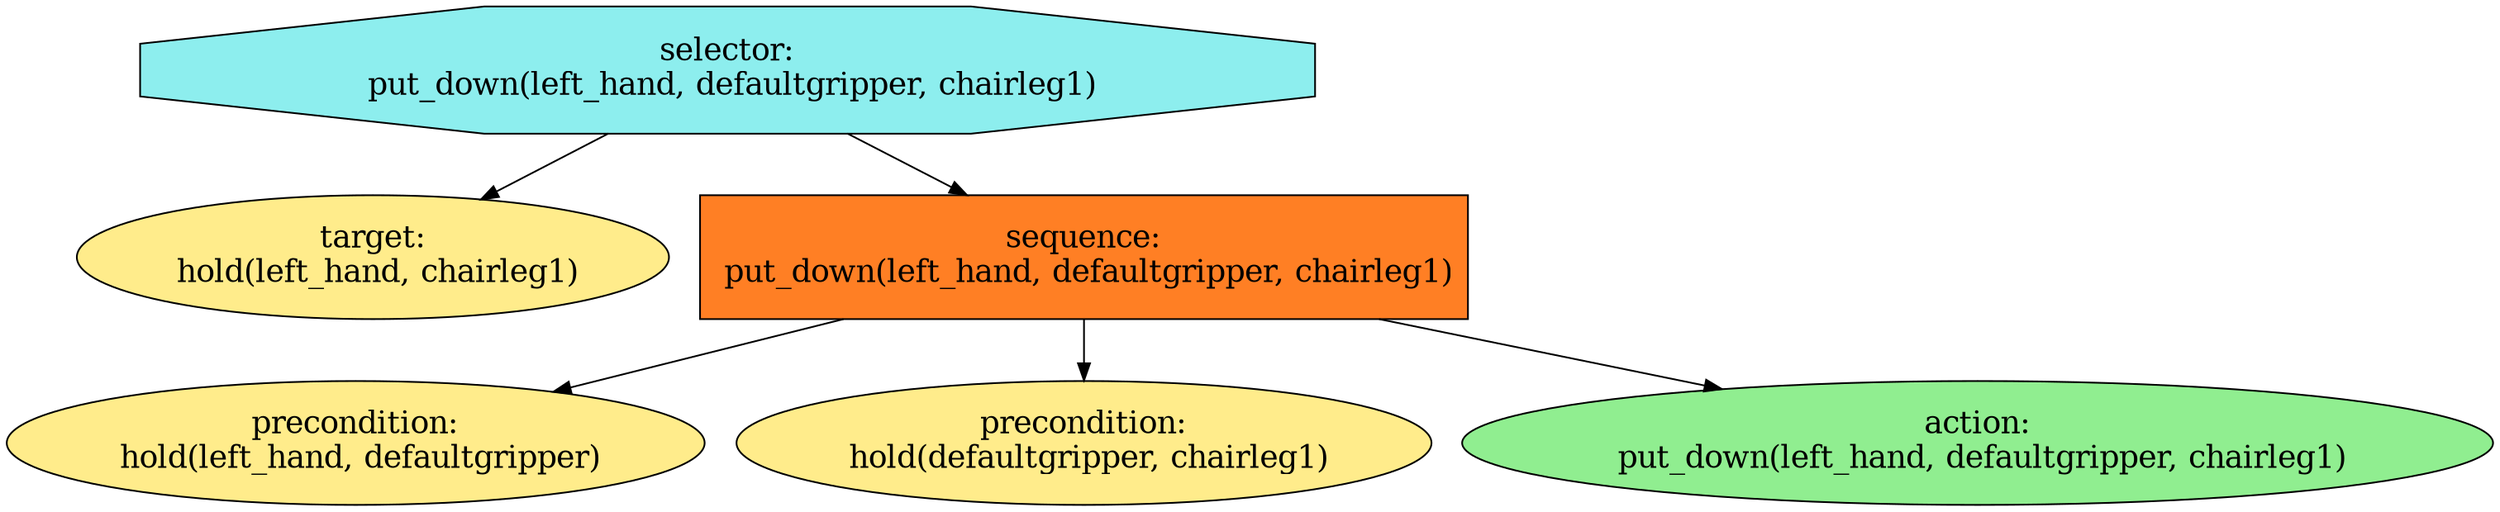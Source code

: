 digraph pastafarianism {
ordering=out;
graph [fontname="times-roman"];
node [fontname="times-roman"];
edge [fontname="times-roman"];
"selector:
 put_down(left_hand, defaultgripper, chairleg1)" [fillcolor=darkslategray2, fontcolor=black, fontsize=18, label="selector:
 put_down(left_hand, defaultgripper, chairleg1)", shape=octagon, style=filled];
"target:
 hold(left_hand, chairleg1)" [fillcolor=lightgoldenrod1, fontcolor=black, fontsize=18, height=1.0, label="target:
 hold(left_hand, chairleg1)", shape=ellipse, style=filled];
"selector:
 put_down(left_hand, defaultgripper, chairleg1)" -> "target:
 hold(left_hand, chairleg1)";
"sequence:
 put_down(left_hand, defaultgripper, chairleg1)" [fillcolor=chocolate1, fontcolor=black, fontsize=18, height=1.0, label="sequence:
 put_down(left_hand, defaultgripper, chairleg1)", shape=box, style=filled];
"selector:
 put_down(left_hand, defaultgripper, chairleg1)" -> "sequence:
 put_down(left_hand, defaultgripper, chairleg1)";
"precondition:
 hold(left_hand, defaultgripper)" [fillcolor=lightgoldenrod1, fontcolor=black, fontsize=18, height=1.0, label="precondition:
 hold(left_hand, defaultgripper)", shape=ellipse, style=filled];
"sequence:
 put_down(left_hand, defaultgripper, chairleg1)" -> "precondition:
 hold(left_hand, defaultgripper)";
"precondition:
 hold(defaultgripper, chairleg1)" [fillcolor=lightgoldenrod1, fontcolor=black, fontsize=18, height=1.0, label="precondition:
 hold(defaultgripper, chairleg1)", shape=ellipse, style=filled];
"sequence:
 put_down(left_hand, defaultgripper, chairleg1)" -> "precondition:
 hold(defaultgripper, chairleg1)";
"action:
 put_down(left_hand, defaultgripper, chairleg1)" [fillcolor=lightgreen, fontcolor=black, fontsize=18, height=1.0, label="action:
 put_down(left_hand, defaultgripper, chairleg1)", shape=ellipse, style=filled];
"sequence:
 put_down(left_hand, defaultgripper, chairleg1)" -> "action:
 put_down(left_hand, defaultgripper, chairleg1)";
}
